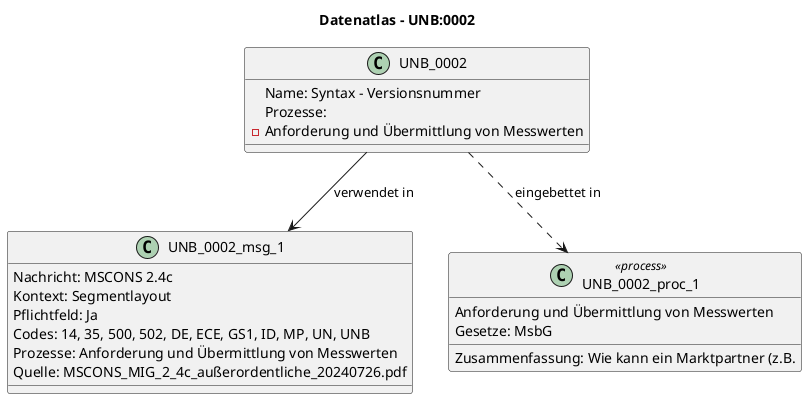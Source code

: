 @startuml
title Datenatlas – UNB:0002
class UNB_0002 {
  Name: Syntax - Versionsnummer
  Prozesse:
    - Anforderung und Übermittlung von Messwerten
}
class UNB_0002_msg_1 {
  Nachricht: MSCONS 2.4c
  Kontext: Segmentlayout
  Pflichtfeld: Ja
  Codes: 14, 35, 500, 502, DE, ECE, GS1, ID, MP, UN, UNB
  Prozesse: Anforderung und Übermittlung von Messwerten
  Quelle: MSCONS_MIG_2_4c_außerordentliche_20240726.pdf
}
UNB_0002 --> UNB_0002_msg_1 : verwendet in
class UNB_0002_proc_1 <<process>> {
  Anforderung und Übermittlung von Messwerten
  Gesetze: MsbG
  Zusammenfassung: Wie kann ein Marktpartner (z.B.
}
UNB_0002 ..> UNB_0002_proc_1 : eingebettet in
@enduml